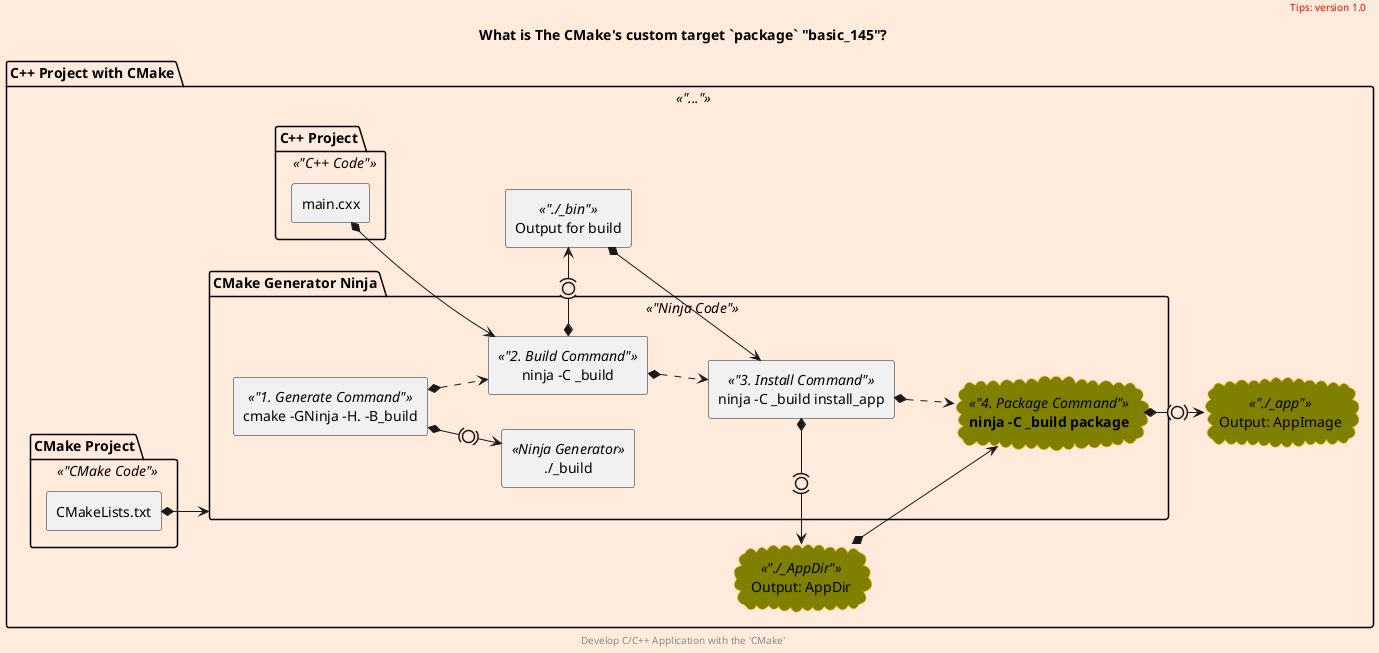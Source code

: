 @startuml package_final
scale 700 width
skinparam backgroundColor #FFEBDC
scale 1

skinparam cloud {
  backgroundColor Olive
  borderColor orange
}

left to right direction
package "C++ Project with CMake" <<"...">> as project {
  package "CMake Project" <<"CMake Code">> as cmake_project {
    rectangle "CMakeLists.txt" as cmake_code
  }
  package "CMake Generator Ninja" <<"Ninja Code">> as ninja_project {
    rectangle "cmake -GNinja -H. -B_build" <<"1. Generate Command">> as cmd_generator
    rectangle "./_build" <<Ninja Generator>> as ninja_code
    rectangle "ninja -C _build" <<"2. Build Command">> as cmd_build
    rectangle "ninja -C _build install_app" <<"3. Install Command">> as cmd_install
    cloud "**ninja -C _build package**" <<"4. Package Command">> as cmd_package
    'note right of cmd_build
    '  CMake Cache Variable:
    '    **_DESTDIR**
    '    **CMAKE_BUILD_TYPE**
    'endnote
    'note right of cmd_install
    '  Environment Variable:
    '    **DESTDIR**
    '  CMake Cache Variable:
    '    **CMAKE_INSTALL_PREFIX**
    'endnote
    cmd_generator *-(0)-> ninja_code
  }
  package "C++ Project" <<"C++ Code">> as c_project {
    rectangle "main.cxx" as c_code
  }
  rectangle "Output for build" <<"./_bin">> as output_build

  cloud "Output: AppDir" <<"./_AppDir">> as output_appdir
  cloud "Output: AppImage" <<"./_app">> as output_app
}
cmake_code *--> ninja_project
cmd_generator *..> cmd_build
cmd_build *..> cmd_install
c_code *--> cmd_build
cmd_build *-(0)-> output_build
output_build *--> cmd_install
cmd_install *-(0)-> output_appdir

output_appdir *--> cmd_package
cmd_install *..> cmd_package
cmd_package *-(0)-> output_app




title
  What is The CMake's custom target `package` "basic_145"?
end title

header
  <font color=red>Tips: version 1.0</font>
endheader

center footer Develop C/C++ Application with the 'CMake'

@enduml